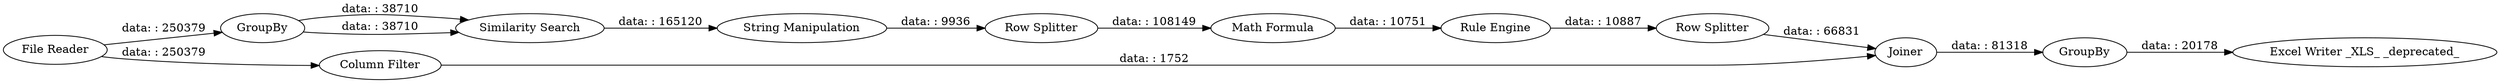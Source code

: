 digraph {
	"4701892538710880764_12" [label="Excel Writer _XLS_ _deprecated_"]
	"4701892538710880764_5" [label="Row Splitter"]
	"4701892538710880764_11" [label=GroupBy]
	"4701892538710880764_3" [label="Similarity Search"]
	"4701892538710880764_2" [label=GroupBy]
	"4701892538710880764_1" [label="File Reader"]
	"4701892538710880764_9" [label="Column Filter"]
	"4701892538710880764_7" [label="Rule Engine"]
	"4701892538710880764_10" [label=Joiner]
	"4701892538710880764_6" [label="Math Formula"]
	"4701892538710880764_8" [label="Row Splitter"]
	"4701892538710880764_4" [label="String Manipulation"]
	"4701892538710880764_8" -> "4701892538710880764_10" [label="data: : 66831"]
	"4701892538710880764_10" -> "4701892538710880764_11" [label="data: : 81318"]
	"4701892538710880764_2" -> "4701892538710880764_3" [label="data: : 38710"]
	"4701892538710880764_1" -> "4701892538710880764_9" [label="data: : 250379"]
	"4701892538710880764_1" -> "4701892538710880764_2" [label="data: : 250379"]
	"4701892538710880764_11" -> "4701892538710880764_12" [label="data: : 20178"]
	"4701892538710880764_9" -> "4701892538710880764_10" [label="data: : 1752"]
	"4701892538710880764_5" -> "4701892538710880764_6" [label="data: : 108149"]
	"4701892538710880764_3" -> "4701892538710880764_4" [label="data: : 165120"]
	"4701892538710880764_4" -> "4701892538710880764_5" [label="data: : 9936"]
	"4701892538710880764_6" -> "4701892538710880764_7" [label="data: : 10751"]
	"4701892538710880764_7" -> "4701892538710880764_8" [label="data: : 10887"]
	"4701892538710880764_2" -> "4701892538710880764_3" [label="data: : 38710"]
	rankdir=LR
}
